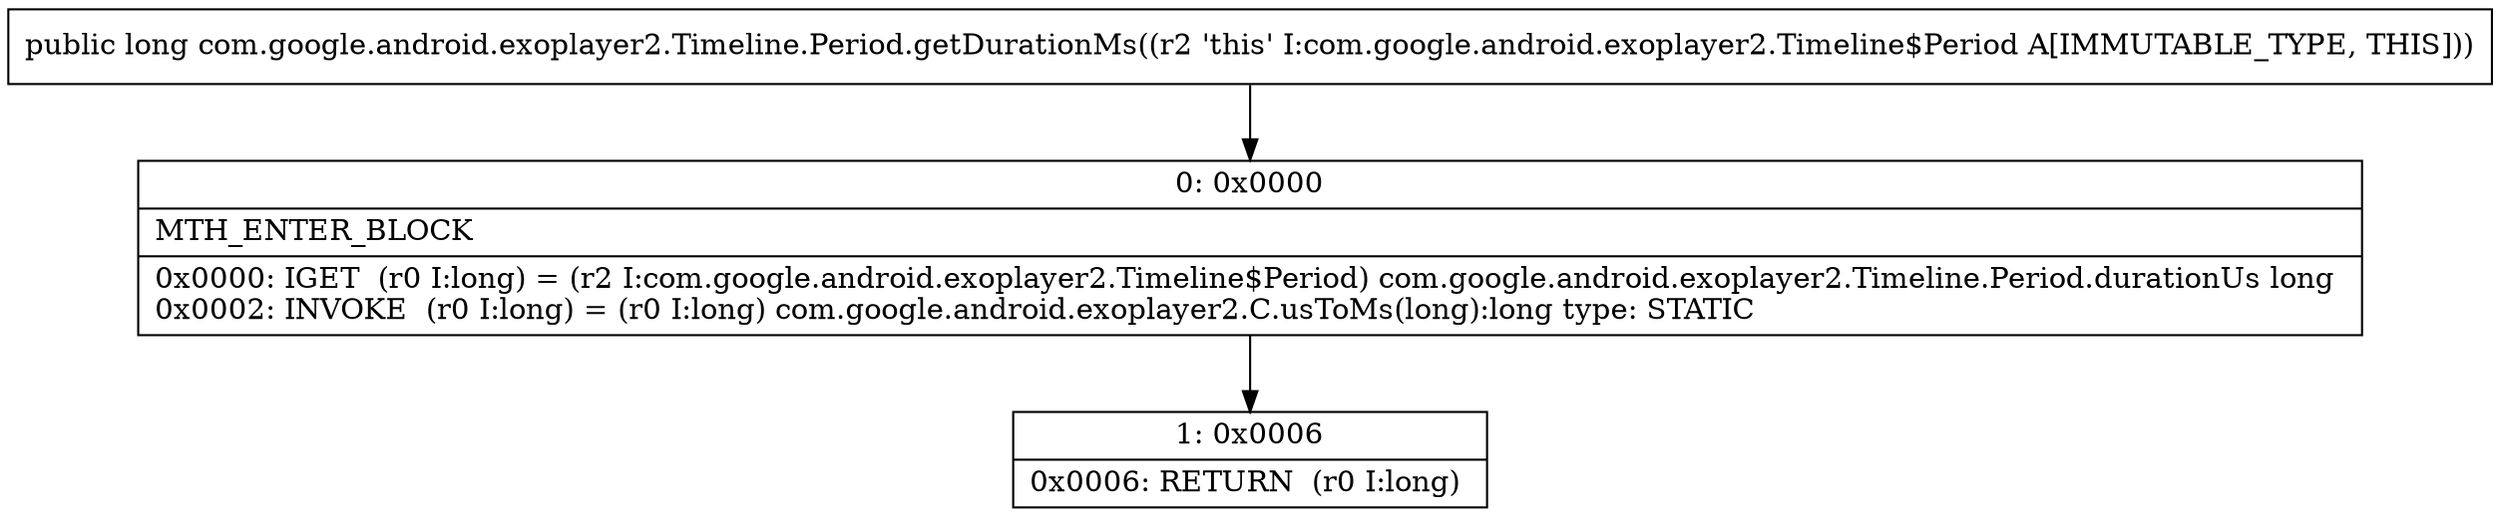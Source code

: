 digraph "CFG forcom.google.android.exoplayer2.Timeline.Period.getDurationMs()J" {
Node_0 [shape=record,label="{0\:\ 0x0000|MTH_ENTER_BLOCK\l|0x0000: IGET  (r0 I:long) = (r2 I:com.google.android.exoplayer2.Timeline$Period) com.google.android.exoplayer2.Timeline.Period.durationUs long \l0x0002: INVOKE  (r0 I:long) = (r0 I:long) com.google.android.exoplayer2.C.usToMs(long):long type: STATIC \l}"];
Node_1 [shape=record,label="{1\:\ 0x0006|0x0006: RETURN  (r0 I:long) \l}"];
MethodNode[shape=record,label="{public long com.google.android.exoplayer2.Timeline.Period.getDurationMs((r2 'this' I:com.google.android.exoplayer2.Timeline$Period A[IMMUTABLE_TYPE, THIS])) }"];
MethodNode -> Node_0;
Node_0 -> Node_1;
}

